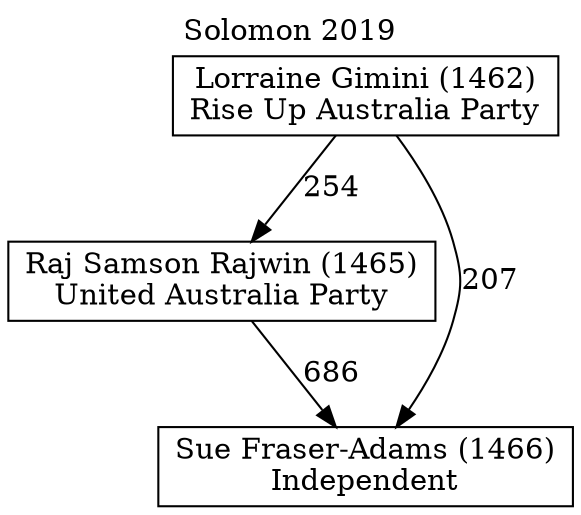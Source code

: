 // House preference flow
digraph "Sue Fraser-Adams (1466)_Solomon_2019" {
	graph [label="Solomon 2019" labelloc=t mclimit=10]
	node [shape=box]
	"Lorraine Gimini (1462)" [label="Lorraine Gimini (1462)
Rise Up Australia Party"]
	"Raj Samson Rajwin (1465)" [label="Raj Samson Rajwin (1465)
United Australia Party"]
	"Sue Fraser-Adams (1466)" [label="Sue Fraser-Adams (1466)
Independent"]
	"Lorraine Gimini (1462)" -> "Raj Samson Rajwin (1465)" [label=254]
	"Lorraine Gimini (1462)" -> "Sue Fraser-Adams (1466)" [label=207]
	"Raj Samson Rajwin (1465)" -> "Sue Fraser-Adams (1466)" [label=686]
}

